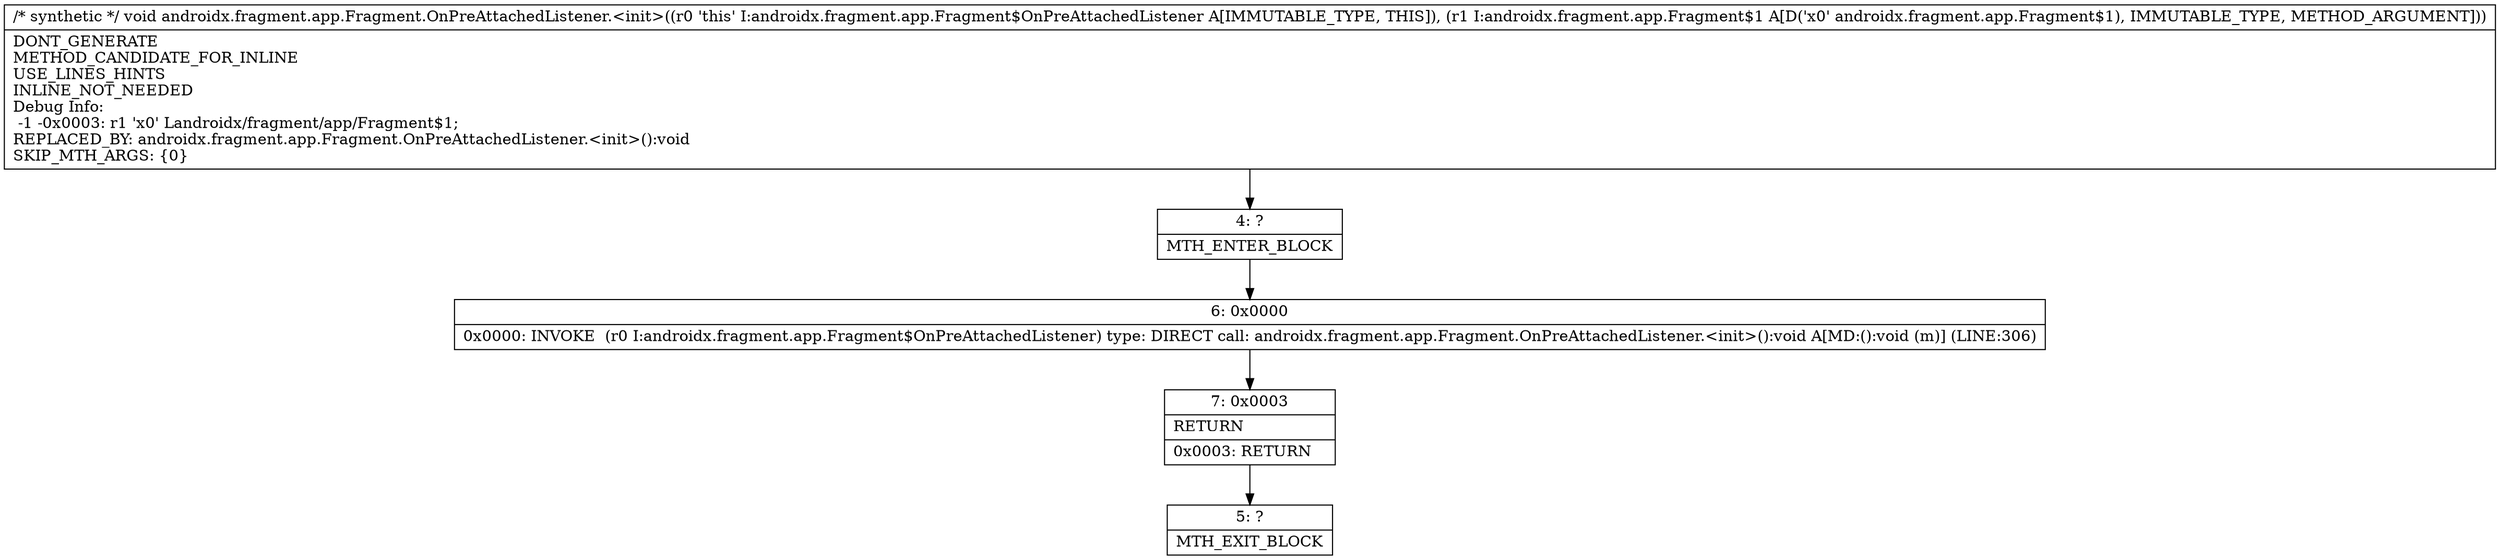 digraph "CFG forandroidx.fragment.app.Fragment.OnPreAttachedListener.\<init\>(Landroidx\/fragment\/app\/Fragment$1;)V" {
Node_4 [shape=record,label="{4\:\ ?|MTH_ENTER_BLOCK\l}"];
Node_6 [shape=record,label="{6\:\ 0x0000|0x0000: INVOKE  (r0 I:androidx.fragment.app.Fragment$OnPreAttachedListener) type: DIRECT call: androidx.fragment.app.Fragment.OnPreAttachedListener.\<init\>():void A[MD:():void (m)] (LINE:306)\l}"];
Node_7 [shape=record,label="{7\:\ 0x0003|RETURN\l|0x0003: RETURN   \l}"];
Node_5 [shape=record,label="{5\:\ ?|MTH_EXIT_BLOCK\l}"];
MethodNode[shape=record,label="{\/* synthetic *\/ void androidx.fragment.app.Fragment.OnPreAttachedListener.\<init\>((r0 'this' I:androidx.fragment.app.Fragment$OnPreAttachedListener A[IMMUTABLE_TYPE, THIS]), (r1 I:androidx.fragment.app.Fragment$1 A[D('x0' androidx.fragment.app.Fragment$1), IMMUTABLE_TYPE, METHOD_ARGUMENT]))  | DONT_GENERATE\lMETHOD_CANDIDATE_FOR_INLINE\lUSE_LINES_HINTS\lINLINE_NOT_NEEDED\lDebug Info:\l  \-1 \-0x0003: r1 'x0' Landroidx\/fragment\/app\/Fragment$1;\lREPLACED_BY: androidx.fragment.app.Fragment.OnPreAttachedListener.\<init\>():void\lSKIP_MTH_ARGS: \{0\}\l}"];
MethodNode -> Node_4;Node_4 -> Node_6;
Node_6 -> Node_7;
Node_7 -> Node_5;
}

